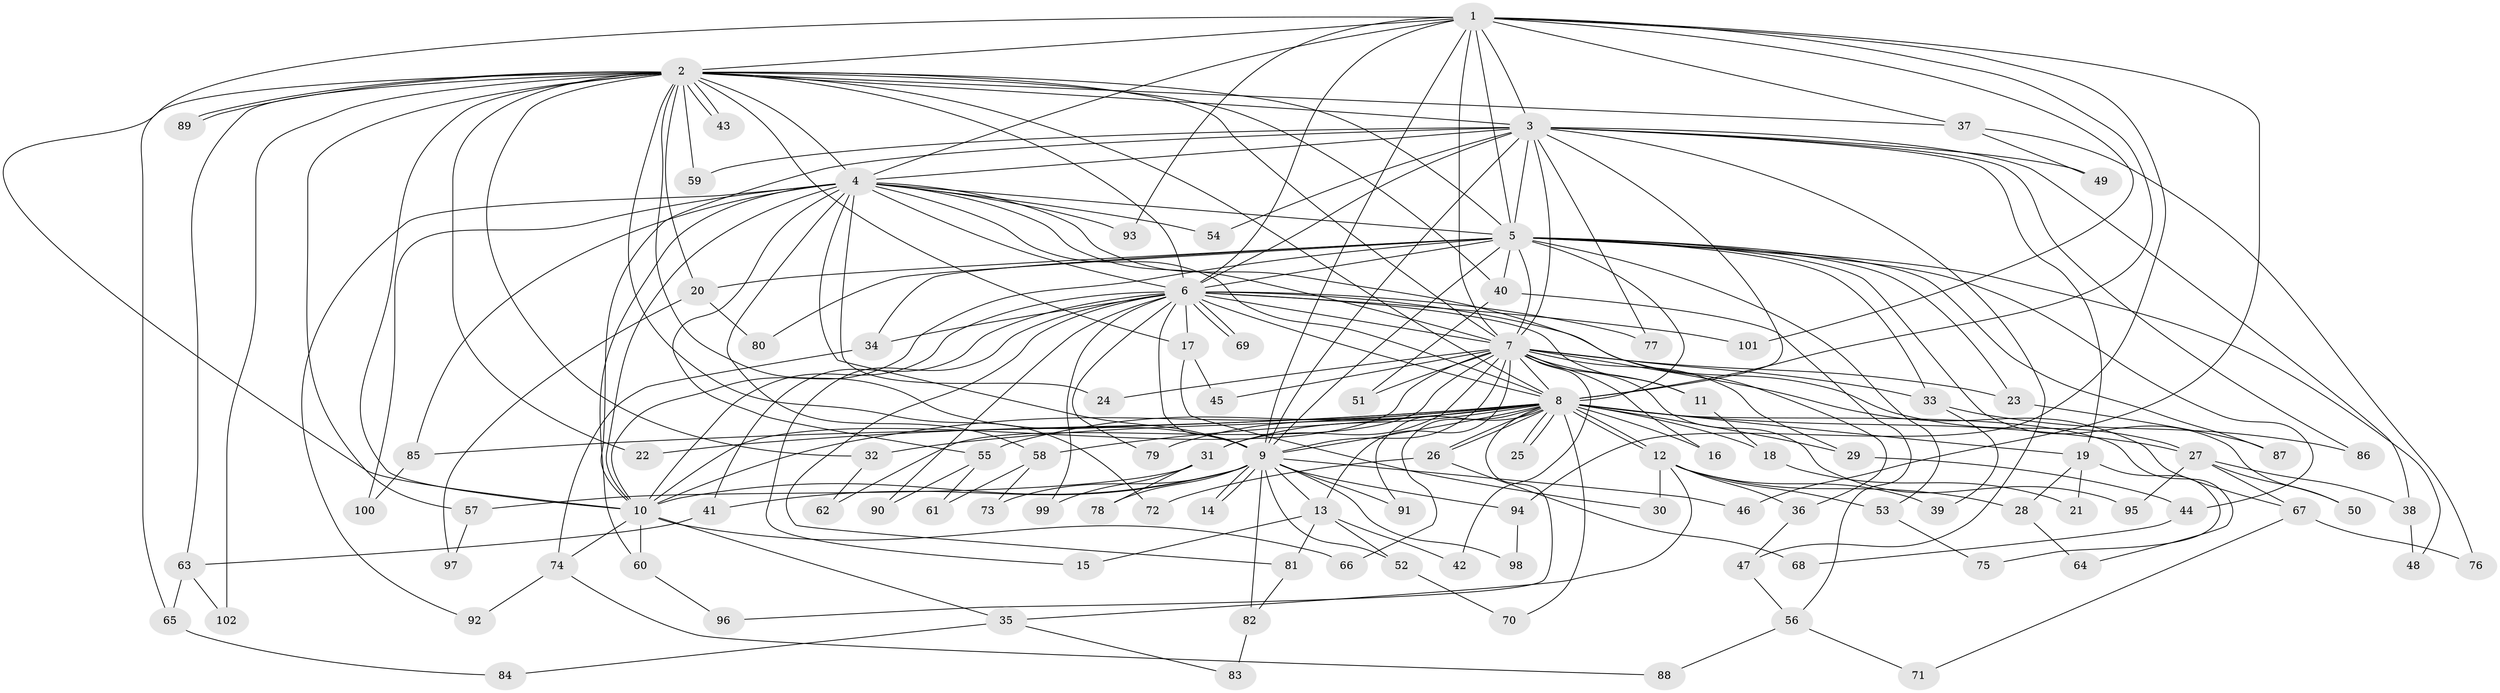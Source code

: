 // coarse degree distribution, {10: 0.012987012987012988, 21: 0.03896103896103896, 16: 0.025974025974025976, 38: 0.012987012987012988, 19: 0.012987012987012988, 12: 0.012987012987012988, 3: 0.19480519480519481, 8: 0.025974025974025976, 6: 0.025974025974025976, 2: 0.44155844155844154, 4: 0.15584415584415584, 5: 0.012987012987012988, 1: 0.025974025974025976}
// Generated by graph-tools (version 1.1) at 2025/23/03/03/25 07:23:45]
// undirected, 102 vertices, 229 edges
graph export_dot {
graph [start="1"]
  node [color=gray90,style=filled];
  1;
  2;
  3;
  4;
  5;
  6;
  7;
  8;
  9;
  10;
  11;
  12;
  13;
  14;
  15;
  16;
  17;
  18;
  19;
  20;
  21;
  22;
  23;
  24;
  25;
  26;
  27;
  28;
  29;
  30;
  31;
  32;
  33;
  34;
  35;
  36;
  37;
  38;
  39;
  40;
  41;
  42;
  43;
  44;
  45;
  46;
  47;
  48;
  49;
  50;
  51;
  52;
  53;
  54;
  55;
  56;
  57;
  58;
  59;
  60;
  61;
  62;
  63;
  64;
  65;
  66;
  67;
  68;
  69;
  70;
  71;
  72;
  73;
  74;
  75;
  76;
  77;
  78;
  79;
  80;
  81;
  82;
  83;
  84;
  85;
  86;
  87;
  88;
  89;
  90;
  91;
  92;
  93;
  94;
  95;
  96;
  97;
  98;
  99;
  100;
  101;
  102;
  1 -- 2;
  1 -- 3;
  1 -- 4;
  1 -- 5;
  1 -- 6;
  1 -- 7;
  1 -- 8;
  1 -- 9;
  1 -- 10;
  1 -- 37;
  1 -- 46;
  1 -- 93;
  1 -- 94;
  1 -- 101;
  2 -- 3;
  2 -- 4;
  2 -- 5;
  2 -- 6;
  2 -- 7;
  2 -- 8;
  2 -- 9;
  2 -- 10;
  2 -- 17;
  2 -- 20;
  2 -- 22;
  2 -- 32;
  2 -- 37;
  2 -- 40;
  2 -- 43;
  2 -- 43;
  2 -- 57;
  2 -- 59;
  2 -- 63;
  2 -- 65;
  2 -- 72;
  2 -- 89;
  2 -- 89;
  2 -- 102;
  3 -- 4;
  3 -- 5;
  3 -- 6;
  3 -- 7;
  3 -- 8;
  3 -- 9;
  3 -- 10;
  3 -- 19;
  3 -- 38;
  3 -- 47;
  3 -- 49;
  3 -- 54;
  3 -- 59;
  3 -- 77;
  3 -- 86;
  4 -- 5;
  4 -- 6;
  4 -- 7;
  4 -- 8;
  4 -- 9;
  4 -- 10;
  4 -- 24;
  4 -- 36;
  4 -- 54;
  4 -- 55;
  4 -- 58;
  4 -- 60;
  4 -- 85;
  4 -- 92;
  4 -- 93;
  4 -- 100;
  5 -- 6;
  5 -- 7;
  5 -- 8;
  5 -- 9;
  5 -- 10;
  5 -- 20;
  5 -- 23;
  5 -- 33;
  5 -- 34;
  5 -- 40;
  5 -- 44;
  5 -- 48;
  5 -- 50;
  5 -- 53;
  5 -- 80;
  5 -- 87;
  6 -- 7;
  6 -- 8;
  6 -- 9;
  6 -- 10;
  6 -- 11;
  6 -- 15;
  6 -- 17;
  6 -- 27;
  6 -- 34;
  6 -- 41;
  6 -- 69;
  6 -- 69;
  6 -- 77;
  6 -- 79;
  6 -- 81;
  6 -- 90;
  6 -- 99;
  6 -- 101;
  7 -- 8;
  7 -- 9;
  7 -- 10;
  7 -- 11;
  7 -- 13;
  7 -- 16;
  7 -- 23;
  7 -- 24;
  7 -- 29;
  7 -- 31;
  7 -- 33;
  7 -- 42;
  7 -- 45;
  7 -- 51;
  7 -- 62;
  7 -- 67;
  7 -- 95;
  8 -- 9;
  8 -- 10;
  8 -- 12;
  8 -- 12;
  8 -- 16;
  8 -- 18;
  8 -- 19;
  8 -- 22;
  8 -- 25;
  8 -- 25;
  8 -- 26;
  8 -- 26;
  8 -- 27;
  8 -- 29;
  8 -- 31;
  8 -- 32;
  8 -- 55;
  8 -- 58;
  8 -- 64;
  8 -- 66;
  8 -- 70;
  8 -- 79;
  8 -- 85;
  8 -- 91;
  8 -- 96;
  9 -- 10;
  9 -- 13;
  9 -- 14;
  9 -- 14;
  9 -- 41;
  9 -- 46;
  9 -- 52;
  9 -- 73;
  9 -- 78;
  9 -- 82;
  9 -- 91;
  9 -- 94;
  9 -- 98;
  10 -- 35;
  10 -- 60;
  10 -- 66;
  10 -- 74;
  11 -- 18;
  12 -- 28;
  12 -- 30;
  12 -- 35;
  12 -- 36;
  12 -- 39;
  12 -- 53;
  13 -- 15;
  13 -- 42;
  13 -- 52;
  13 -- 81;
  17 -- 30;
  17 -- 45;
  18 -- 21;
  19 -- 21;
  19 -- 28;
  19 -- 75;
  20 -- 80;
  20 -- 97;
  23 -- 87;
  26 -- 68;
  26 -- 72;
  27 -- 38;
  27 -- 50;
  27 -- 67;
  27 -- 95;
  28 -- 64;
  29 -- 44;
  31 -- 57;
  31 -- 78;
  31 -- 99;
  32 -- 62;
  33 -- 39;
  33 -- 86;
  34 -- 74;
  35 -- 83;
  35 -- 84;
  36 -- 47;
  37 -- 49;
  37 -- 76;
  38 -- 48;
  40 -- 51;
  40 -- 56;
  41 -- 63;
  44 -- 68;
  47 -- 56;
  52 -- 70;
  53 -- 75;
  55 -- 61;
  55 -- 90;
  56 -- 71;
  56 -- 88;
  57 -- 97;
  58 -- 61;
  58 -- 73;
  60 -- 96;
  63 -- 65;
  63 -- 102;
  65 -- 84;
  67 -- 71;
  67 -- 76;
  74 -- 88;
  74 -- 92;
  81 -- 82;
  82 -- 83;
  85 -- 100;
  94 -- 98;
}

